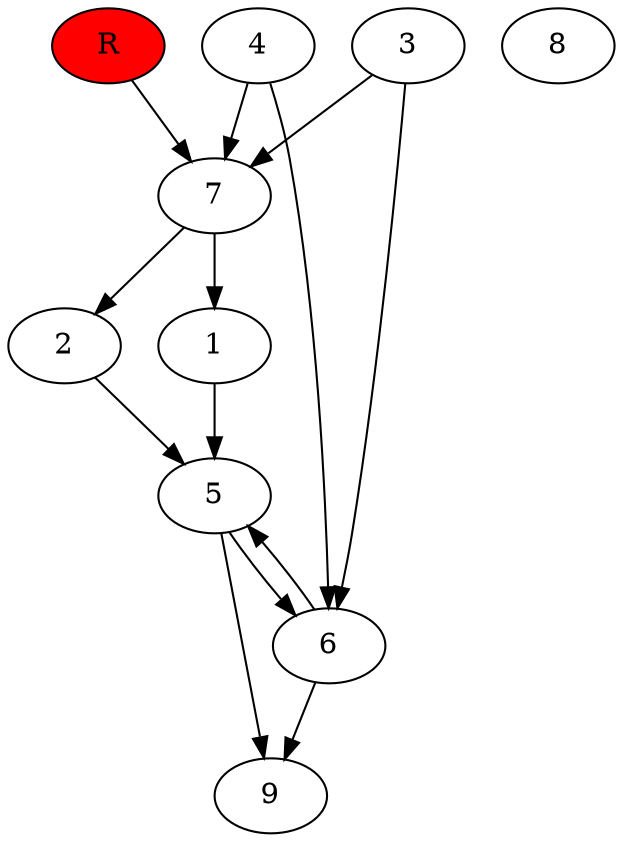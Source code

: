 digraph prb17684 {
	1
	2
	3
	4
	5
	6
	7
	8
	R [fillcolor="#ff0000" style=filled]
	1 -> 5
	2 -> 5
	3 -> 6
	3 -> 7
	4 -> 6
	4 -> 7
	5 -> 6
	5 -> 9
	6 -> 5
	6 -> 9
	7 -> 1
	7 -> 2
	R -> 7
}
